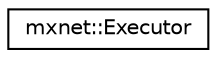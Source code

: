 digraph "Graphical Class Hierarchy"
{
  edge [fontname="Helvetica",fontsize="10",labelfontname="Helvetica",labelfontsize="10"];
  node [fontname="Helvetica",fontsize="10",shape=record];
  rankdir="LR";
  Node1 [label="mxnet::Executor",height=0.2,width=0.4,color="black", fillcolor="white", style="filled",URL="$classmxnet_1_1Executor.html",tooltip="Executor of a computation graph. Executor can be created by Binding a symbol. "];
}
